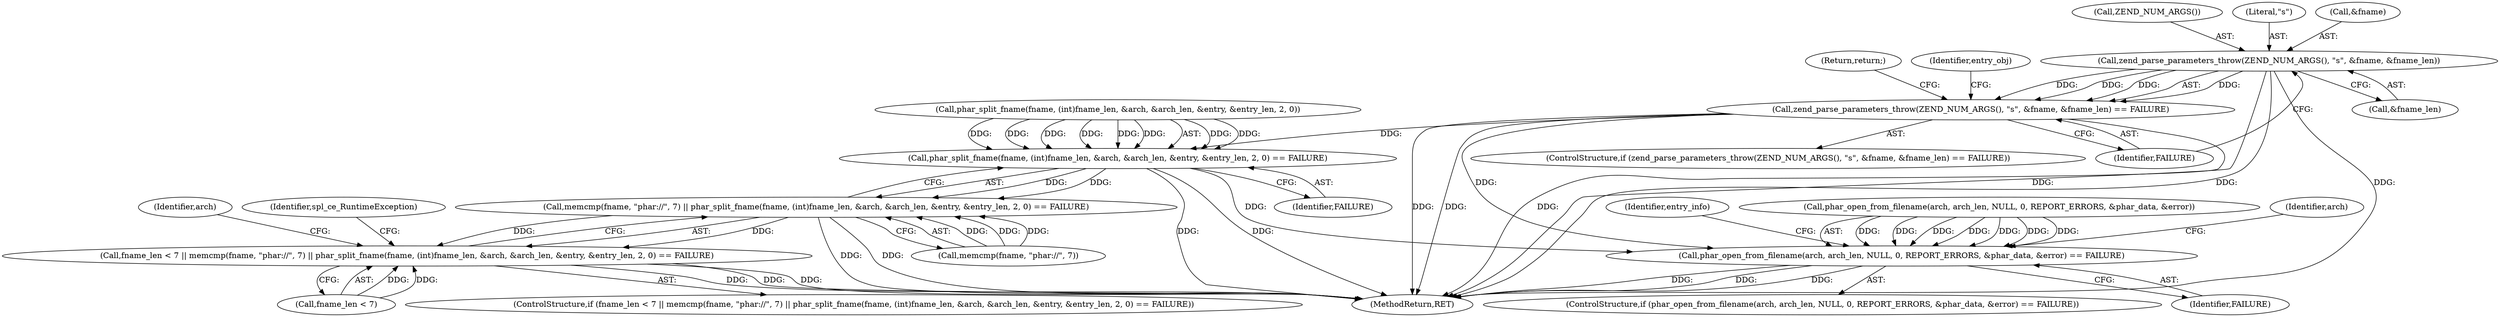 digraph "0_php_1e9b175204e3286d64dfd6c9f09151c31b5e099a_16@pointer" {
"1000121" [label="(Call,zend_parse_parameters_throw(ZEND_NUM_ARGS(), \"s\", &fname, &fname_len))"];
"1000120" [label="(Call,zend_parse_parameters_throw(ZEND_NUM_ARGS(), \"s\", &fname, &fname_len) == FAILURE)"];
"1000166" [label="(Call,phar_split_fname(fname, (int)fname_len, &arch, &arch_len, &entry, &entry_len, 2, 0) == FAILURE)"];
"1000161" [label="(Call,memcmp(fname, \"phar://\", 7) || phar_split_fname(fname, (int)fname_len, &arch, &arch_len, &entry, &entry_len, 2, 0) == FAILURE)"];
"1000157" [label="(Call,fname_len < 7 || memcmp(fname, \"phar://\", 7) || phar_split_fname(fname, (int)fname_len, &arch, &arch_len, &entry, &entry_len, 2, 0) == FAILURE)"];
"1000191" [label="(Call,phar_open_from_filename(arch, arch_len, NULL, 0, REPORT_ERRORS, &phar_data, &error) == FAILURE)"];
"1000193" [label="(Identifier,arch)"];
"1000130" [label="(Return,return;)"];
"1000161" [label="(Call,memcmp(fname, \"phar://\", 7) || phar_split_fname(fname, (int)fname_len, &arch, &arch_len, &entry, &entry_len, 2, 0) == FAILURE)"];
"1000119" [label="(ControlStructure,if (zend_parse_parameters_throw(ZEND_NUM_ARGS(), \"s\", &fname, &fname_len) == FAILURE))"];
"1000158" [label="(Call,fname_len < 7)"];
"1000202" [label="(Identifier,FAILURE)"];
"1000162" [label="(Call,memcmp(fname, \"phar://\", 7))"];
"1000120" [label="(Call,zend_parse_parameters_throw(ZEND_NUM_ARGS(), \"s\", &fname, &fname_len) == FAILURE)"];
"1000132" [label="(Identifier,entry_obj)"];
"1000156" [label="(ControlStructure,if (fname_len < 7 || memcmp(fname, \"phar://\", 7) || phar_split_fname(fname, (int)fname_len, &arch, &arch_len, &entry, &entry_len, 2, 0) == FAILURE))"];
"1000167" [label="(Call,phar_split_fname(fname, (int)fname_len, &arch, &arch_len, &entry, &entry_len, 2, 0))"];
"1000230" [label="(Identifier,entry_info)"];
"1000157" [label="(Call,fname_len < 7 || memcmp(fname, \"phar://\", 7) || phar_split_fname(fname, (int)fname_len, &arch, &arch_len, &entry, &entry_len, 2, 0) == FAILURE)"];
"1000122" [label="(Call,ZEND_NUM_ARGS())"];
"1000289" [label="(MethodReturn,RET)"];
"1000126" [label="(Call,&fname_len)"];
"1000185" [label="(Identifier,spl_ce_RuntimeException)"];
"1000166" [label="(Call,phar_split_fname(fname, (int)fname_len, &arch, &arch_len, &entry, &entry_len, 2, 0) == FAILURE)"];
"1000123" [label="(Literal,\"s\")"];
"1000124" [label="(Call,&fname)"];
"1000128" [label="(Identifier,FAILURE)"];
"1000191" [label="(Call,phar_open_from_filename(arch, arch_len, NULL, 0, REPORT_ERRORS, &phar_data, &error) == FAILURE)"];
"1000192" [label="(Call,phar_open_from_filename(arch, arch_len, NULL, 0, REPORT_ERRORS, &phar_data, &error))"];
"1000190" [label="(ControlStructure,if (phar_open_from_filename(arch, arch_len, NULL, 0, REPORT_ERRORS, &phar_data, &error) == FAILURE))"];
"1000205" [label="(Identifier,arch)"];
"1000182" [label="(Identifier,FAILURE)"];
"1000121" [label="(Call,zend_parse_parameters_throw(ZEND_NUM_ARGS(), \"s\", &fname, &fname_len))"];
"1000121" -> "1000120"  [label="AST: "];
"1000121" -> "1000126"  [label="CFG: "];
"1000122" -> "1000121"  [label="AST: "];
"1000123" -> "1000121"  [label="AST: "];
"1000124" -> "1000121"  [label="AST: "];
"1000126" -> "1000121"  [label="AST: "];
"1000128" -> "1000121"  [label="CFG: "];
"1000121" -> "1000289"  [label="DDG: "];
"1000121" -> "1000289"  [label="DDG: "];
"1000121" -> "1000289"  [label="DDG: "];
"1000121" -> "1000120"  [label="DDG: "];
"1000121" -> "1000120"  [label="DDG: "];
"1000121" -> "1000120"  [label="DDG: "];
"1000121" -> "1000120"  [label="DDG: "];
"1000120" -> "1000119"  [label="AST: "];
"1000120" -> "1000128"  [label="CFG: "];
"1000128" -> "1000120"  [label="AST: "];
"1000130" -> "1000120"  [label="CFG: "];
"1000132" -> "1000120"  [label="CFG: "];
"1000120" -> "1000289"  [label="DDG: "];
"1000120" -> "1000289"  [label="DDG: "];
"1000120" -> "1000289"  [label="DDG: "];
"1000120" -> "1000166"  [label="DDG: "];
"1000120" -> "1000191"  [label="DDG: "];
"1000166" -> "1000161"  [label="AST: "];
"1000166" -> "1000182"  [label="CFG: "];
"1000167" -> "1000166"  [label="AST: "];
"1000182" -> "1000166"  [label="AST: "];
"1000161" -> "1000166"  [label="CFG: "];
"1000166" -> "1000289"  [label="DDG: "];
"1000166" -> "1000289"  [label="DDG: "];
"1000166" -> "1000161"  [label="DDG: "];
"1000166" -> "1000161"  [label="DDG: "];
"1000167" -> "1000166"  [label="DDG: "];
"1000167" -> "1000166"  [label="DDG: "];
"1000167" -> "1000166"  [label="DDG: "];
"1000167" -> "1000166"  [label="DDG: "];
"1000167" -> "1000166"  [label="DDG: "];
"1000167" -> "1000166"  [label="DDG: "];
"1000167" -> "1000166"  [label="DDG: "];
"1000167" -> "1000166"  [label="DDG: "];
"1000166" -> "1000191"  [label="DDG: "];
"1000161" -> "1000157"  [label="AST: "];
"1000161" -> "1000162"  [label="CFG: "];
"1000162" -> "1000161"  [label="AST: "];
"1000157" -> "1000161"  [label="CFG: "];
"1000161" -> "1000289"  [label="DDG: "];
"1000161" -> "1000289"  [label="DDG: "];
"1000161" -> "1000157"  [label="DDG: "];
"1000161" -> "1000157"  [label="DDG: "];
"1000162" -> "1000161"  [label="DDG: "];
"1000162" -> "1000161"  [label="DDG: "];
"1000162" -> "1000161"  [label="DDG: "];
"1000157" -> "1000156"  [label="AST: "];
"1000157" -> "1000158"  [label="CFG: "];
"1000158" -> "1000157"  [label="AST: "];
"1000185" -> "1000157"  [label="CFG: "];
"1000193" -> "1000157"  [label="CFG: "];
"1000157" -> "1000289"  [label="DDG: "];
"1000157" -> "1000289"  [label="DDG: "];
"1000157" -> "1000289"  [label="DDG: "];
"1000158" -> "1000157"  [label="DDG: "];
"1000158" -> "1000157"  [label="DDG: "];
"1000191" -> "1000190"  [label="AST: "];
"1000191" -> "1000202"  [label="CFG: "];
"1000192" -> "1000191"  [label="AST: "];
"1000202" -> "1000191"  [label="AST: "];
"1000205" -> "1000191"  [label="CFG: "];
"1000230" -> "1000191"  [label="CFG: "];
"1000191" -> "1000289"  [label="DDG: "];
"1000191" -> "1000289"  [label="DDG: "];
"1000191" -> "1000289"  [label="DDG: "];
"1000192" -> "1000191"  [label="DDG: "];
"1000192" -> "1000191"  [label="DDG: "];
"1000192" -> "1000191"  [label="DDG: "];
"1000192" -> "1000191"  [label="DDG: "];
"1000192" -> "1000191"  [label="DDG: "];
"1000192" -> "1000191"  [label="DDG: "];
"1000192" -> "1000191"  [label="DDG: "];
}
